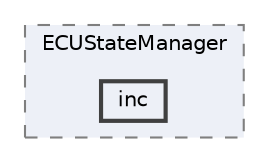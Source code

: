 digraph "EGEMOBİL/EEM_TASK/MotorDriveFeature/ECUStateManager/inc"
{
 // LATEX_PDF_SIZE
  bgcolor="transparent";
  edge [fontname=Helvetica,fontsize=10,labelfontname=Helvetica,labelfontsize=10];
  node [fontname=Helvetica,fontsize=10,shape=box,height=0.2,width=0.4];
  compound=true
  subgraph clusterdir_216bd518ece4b2bf5304ea69898d276a {
    graph [ bgcolor="#edf0f7", pencolor="grey50", label="ECUStateManager", fontname=Helvetica,fontsize=10 style="filled,dashed", URL="dir_216bd518ece4b2bf5304ea69898d276a.html",tooltip=""]
  dir_92e30b39eb266e2c8ec5e334e3bd91b2 [label="inc", fillcolor="#edf0f7", color="grey25", style="filled,bold", URL="dir_92e30b39eb266e2c8ec5e334e3bd91b2.html",tooltip=""];
  }
}
